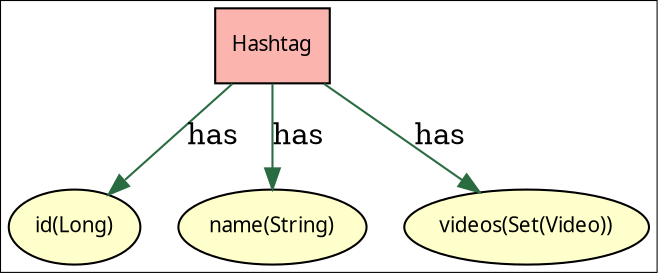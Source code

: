 digraph G {
    node[shape=rectangle, fontname=Tahoma, fontsize=10, style="filled",
        gradientangle="270", fillcolor="bisque", colorscheme="pastel19"]
  	colorscheme="pastel19"
    cluster=true;

		Hashtag [fillcolor="1"]
		
		

		
	    id [label="id(Long)" fillcolor="6" shape=ellipse ]
	    
            Hashtag -> id [color="#2A6C41" label="has"]
	    
		
	    name [label="name(String)" fillcolor="6" shape=ellipse ]
	    
            Hashtag -> name [color="#2A6C41" label="has"]
	    
		
	    videos [label="videos(Set(Video))" fillcolor="6" shape=ellipse ]
	    
            Hashtag -> videos [color="#2A6C41" label="has"]
	    
	
}

